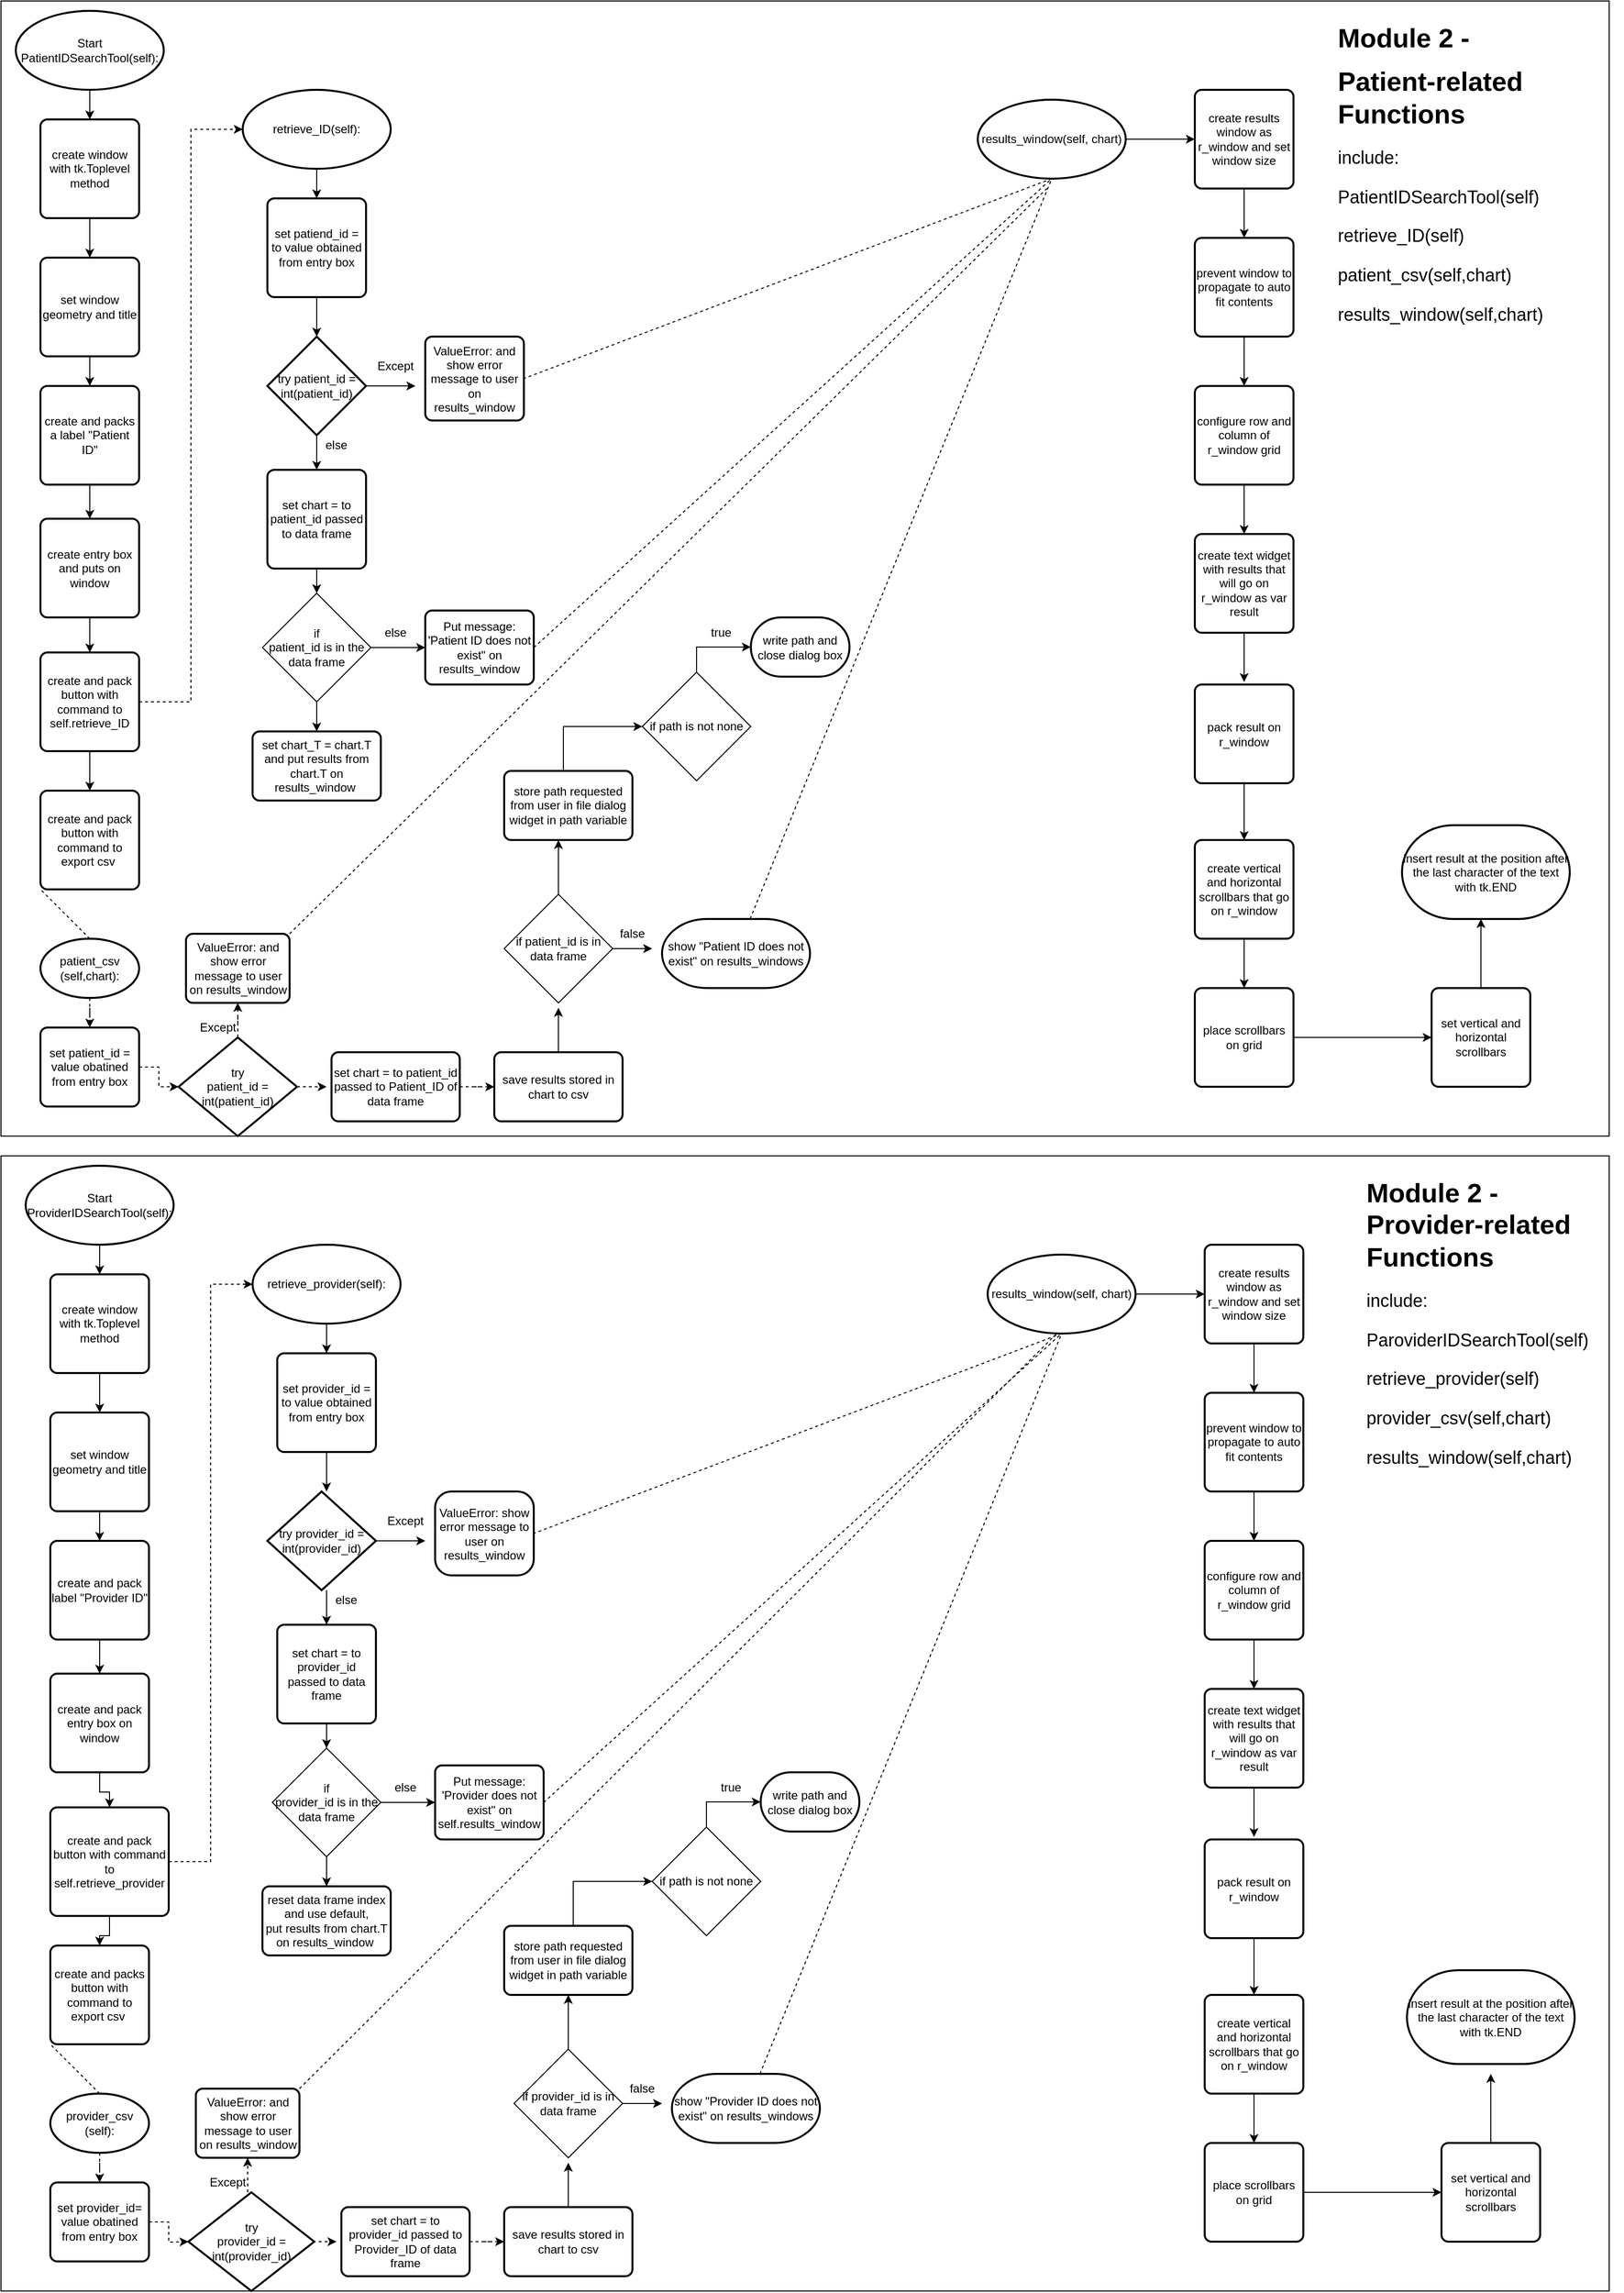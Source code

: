 <mxfile version="13.10.4" type="github">
  <diagram id="C5RBs43oDa-KdzZeNtuy" name="Page-1">
    <mxGraphModel dx="2077" dy="767" grid="1" gridSize="10" guides="1" tooltips="1" connect="1" arrows="1" fold="1" page="1" pageScale="1" pageWidth="827" pageHeight="1169" math="0" shadow="0">
      <root>
        <mxCell id="WIyWlLk6GJQsqaUBKTNV-0" />
        <mxCell id="WIyWlLk6GJQsqaUBKTNV-1" parent="WIyWlLk6GJQsqaUBKTNV-0" />
        <mxCell id="54fz8cjKadsP2ye5OsTs-280" value="&lt;br&gt;" style="rounded=0;whiteSpace=wrap;html=1;sketch=0;fontSize=18;labelBackgroundColor=none;fillColor=none;" parent="WIyWlLk6GJQsqaUBKTNV-1" vertex="1">
          <mxGeometry x="10" y="1180" width="1630" height="1150" as="geometry" />
        </mxCell>
        <mxCell id="54fz8cjKadsP2ye5OsTs-284" value="&lt;br&gt;&lt;br&gt;&lt;div style=&quot;color: rgb(212 , 212 , 212) ; background-color: rgb(30 , 30 , 30) ; font-family: &amp;#34;consolas&amp;#34; , &amp;#34;courier new&amp;#34; , monospace ; font-weight: normal ; font-size: 14px ; line-height: 19px&quot;&gt;&lt;div&gt;&lt;br&gt;&lt;/div&gt;&lt;/div&gt;&lt;br&gt;" style="rounded=0;whiteSpace=wrap;html=1;sketch=0;fontSize=18;labelBackgroundColor=none;fillColor=none;" parent="WIyWlLk6GJQsqaUBKTNV-1" vertex="1">
          <mxGeometry x="10" y="10" width="1630" height="1150" as="geometry" />
        </mxCell>
        <mxCell id="54fz8cjKadsP2ye5OsTs-17" style="edgeStyle=orthogonalEdgeStyle;rounded=0;orthogonalLoop=1;jettySize=auto;html=1;entryX=0.5;entryY=0;entryDx=0;entryDy=0;" parent="WIyWlLk6GJQsqaUBKTNV-1" source="54fz8cjKadsP2ye5OsTs-0" target="54fz8cjKadsP2ye5OsTs-9" edge="1">
          <mxGeometry relative="1" as="geometry" />
        </mxCell>
        <mxCell id="54fz8cjKadsP2ye5OsTs-0" value="&lt;div&gt;Start&lt;br&gt;PatientIDSearchTool(self): &lt;br&gt;&lt;/div&gt;" style="strokeWidth=2;html=1;shape=mxgraph.flowchart.start_1;whiteSpace=wrap;" parent="WIyWlLk6GJQsqaUBKTNV-1" vertex="1">
          <mxGeometry x="25" y="20" width="150" height="80" as="geometry" />
        </mxCell>
        <mxCell id="54fz8cjKadsP2ye5OsTs-16" style="edgeStyle=orthogonalEdgeStyle;rounded=0;orthogonalLoop=1;jettySize=auto;html=1;entryX=0.5;entryY=0;entryDx=0;entryDy=0;" parent="WIyWlLk6GJQsqaUBKTNV-1" source="54fz8cjKadsP2ye5OsTs-3" target="54fz8cjKadsP2ye5OsTs-7" edge="1">
          <mxGeometry relative="1" as="geometry" />
        </mxCell>
        <mxCell id="54fz8cjKadsP2ye5OsTs-3" value="create entry box and puts on window" style="rounded=1;whiteSpace=wrap;html=1;absoluteArcSize=1;arcSize=14;strokeWidth=2;" parent="WIyWlLk6GJQsqaUBKTNV-1" vertex="1">
          <mxGeometry x="50" y="534.5" width="100" height="100" as="geometry" />
        </mxCell>
        <mxCell id="54fz8cjKadsP2ye5OsTs-4" value="create and pack button with command to export csv&amp;nbsp; " style="rounded=1;whiteSpace=wrap;html=1;absoluteArcSize=1;arcSize=14;strokeWidth=2;" parent="WIyWlLk6GJQsqaUBKTNV-1" vertex="1">
          <mxGeometry x="50" y="810" width="100" height="100" as="geometry" />
        </mxCell>
        <mxCell id="54fz8cjKadsP2ye5OsTs-20" style="edgeStyle=orthogonalEdgeStyle;rounded=0;orthogonalLoop=1;jettySize=auto;html=1;entryX=0.5;entryY=0;entryDx=0;entryDy=0;" parent="WIyWlLk6GJQsqaUBKTNV-1" source="54fz8cjKadsP2ye5OsTs-7" target="54fz8cjKadsP2ye5OsTs-4" edge="1">
          <mxGeometry relative="1" as="geometry" />
        </mxCell>
        <mxCell id="54fz8cjKadsP2ye5OsTs-50" style="edgeStyle=orthogonalEdgeStyle;rounded=0;orthogonalLoop=1;jettySize=auto;html=1;exitX=1;exitY=0.5;exitDx=0;exitDy=0;entryX=0;entryY=0.5;entryDx=0;entryDy=0;entryPerimeter=0;dashed=1;" parent="WIyWlLk6GJQsqaUBKTNV-1" source="54fz8cjKadsP2ye5OsTs-7" target="54fz8cjKadsP2ye5OsTs-23" edge="1">
          <mxGeometry relative="1" as="geometry" />
        </mxCell>
        <mxCell id="54fz8cjKadsP2ye5OsTs-7" value="&lt;div&gt;create and pack button with command to&lt;/div&gt;&lt;div&gt;self.retrieve_ID &lt;/div&gt;" style="rounded=1;whiteSpace=wrap;html=1;absoluteArcSize=1;arcSize=14;strokeWidth=2;" parent="WIyWlLk6GJQsqaUBKTNV-1" vertex="1">
          <mxGeometry x="50" y="670" width="100" height="100" as="geometry" />
        </mxCell>
        <mxCell id="54fz8cjKadsP2ye5OsTs-14" style="edgeStyle=orthogonalEdgeStyle;rounded=0;orthogonalLoop=1;jettySize=auto;html=1;entryX=0.5;entryY=0;entryDx=0;entryDy=0;" parent="WIyWlLk6GJQsqaUBKTNV-1" source="54fz8cjKadsP2ye5OsTs-8" target="54fz8cjKadsP2ye5OsTs-3" edge="1">
          <mxGeometry relative="1" as="geometry" />
        </mxCell>
        <mxCell id="54fz8cjKadsP2ye5OsTs-8" value="create and packs a label &quot;Patient ID&quot;" style="rounded=1;whiteSpace=wrap;html=1;absoluteArcSize=1;arcSize=14;strokeWidth=2;" parent="WIyWlLk6GJQsqaUBKTNV-1" vertex="1">
          <mxGeometry x="50" y="400" width="100" height="100" as="geometry" />
        </mxCell>
        <mxCell id="54fz8cjKadsP2ye5OsTs-12" style="edgeStyle=orthogonalEdgeStyle;rounded=0;orthogonalLoop=1;jettySize=auto;html=1;entryX=0.5;entryY=0;entryDx=0;entryDy=0;" parent="WIyWlLk6GJQsqaUBKTNV-1" source="54fz8cjKadsP2ye5OsTs-9" target="54fz8cjKadsP2ye5OsTs-10" edge="1">
          <mxGeometry relative="1" as="geometry" />
        </mxCell>
        <mxCell id="54fz8cjKadsP2ye5OsTs-9" value="create window with tk.Toplevel method" style="rounded=1;whiteSpace=wrap;html=1;absoluteArcSize=1;arcSize=14;strokeWidth=2;" parent="WIyWlLk6GJQsqaUBKTNV-1" vertex="1">
          <mxGeometry x="50" y="130" width="100" height="100" as="geometry" />
        </mxCell>
        <mxCell id="54fz8cjKadsP2ye5OsTs-13" style="edgeStyle=orthogonalEdgeStyle;rounded=0;orthogonalLoop=1;jettySize=auto;html=1;entryX=0.5;entryY=0;entryDx=0;entryDy=0;" parent="WIyWlLk6GJQsqaUBKTNV-1" source="54fz8cjKadsP2ye5OsTs-10" target="54fz8cjKadsP2ye5OsTs-8" edge="1">
          <mxGeometry relative="1" as="geometry" />
        </mxCell>
        <mxCell id="54fz8cjKadsP2ye5OsTs-10" value="set window geometry and title" style="rounded=1;whiteSpace=wrap;html=1;absoluteArcSize=1;arcSize=14;strokeWidth=2;" parent="WIyWlLk6GJQsqaUBKTNV-1" vertex="1">
          <mxGeometry x="50" y="270" width="100" height="100" as="geometry" />
        </mxCell>
        <mxCell id="54fz8cjKadsP2ye5OsTs-32" style="edgeStyle=orthogonalEdgeStyle;rounded=0;orthogonalLoop=1;jettySize=auto;html=1;entryX=0.5;entryY=0;entryDx=0;entryDy=0;" parent="WIyWlLk6GJQsqaUBKTNV-1" source="54fz8cjKadsP2ye5OsTs-23" target="54fz8cjKadsP2ye5OsTs-24" edge="1">
          <mxGeometry relative="1" as="geometry" />
        </mxCell>
        <mxCell id="54fz8cjKadsP2ye5OsTs-23" value="&lt;div&gt;retrieve_ID(self): &lt;br&gt;&lt;/div&gt;" style="strokeWidth=2;html=1;shape=mxgraph.flowchart.start_1;whiteSpace=wrap;" parent="WIyWlLk6GJQsqaUBKTNV-1" vertex="1">
          <mxGeometry x="255" y="100" width="150" height="80" as="geometry" />
        </mxCell>
        <mxCell id="54fz8cjKadsP2ye5OsTs-31" style="edgeStyle=orthogonalEdgeStyle;rounded=0;orthogonalLoop=1;jettySize=auto;html=1;entryX=0.5;entryY=0;entryDx=0;entryDy=0;" parent="WIyWlLk6GJQsqaUBKTNV-1" source="54fz8cjKadsP2ye5OsTs-24" edge="1">
          <mxGeometry relative="1" as="geometry">
            <mxPoint x="330" y="350" as="targetPoint" />
          </mxGeometry>
        </mxCell>
        <mxCell id="54fz8cjKadsP2ye5OsTs-24" value="set patiend_id = to value obtained from entry box " style="rounded=1;whiteSpace=wrap;html=1;absoluteArcSize=1;arcSize=14;strokeWidth=2;" parent="WIyWlLk6GJQsqaUBKTNV-1" vertex="1">
          <mxGeometry x="280" y="210" width="100" height="100" as="geometry" />
        </mxCell>
        <mxCell id="54fz8cjKadsP2ye5OsTs-29" style="edgeStyle=orthogonalEdgeStyle;rounded=0;orthogonalLoop=1;jettySize=auto;html=1;entryX=0.5;entryY=0;entryDx=0;entryDy=0;" parent="WIyWlLk6GJQsqaUBKTNV-1" source="54fz8cjKadsP2ye5OsTs-27" edge="1">
          <mxGeometry relative="1" as="geometry">
            <mxPoint x="330" y="610" as="targetPoint" />
          </mxGeometry>
        </mxCell>
        <mxCell id="54fz8cjKadsP2ye5OsTs-27" value="set chart = to patient_id passed to data frame " style="rounded=1;whiteSpace=wrap;html=1;absoluteArcSize=1;arcSize=14;strokeWidth=2;" parent="WIyWlLk6GJQsqaUBKTNV-1" vertex="1">
          <mxGeometry x="280" y="485" width="100" height="100" as="geometry" />
        </mxCell>
        <mxCell id="54fz8cjKadsP2ye5OsTs-30" style="edgeStyle=orthogonalEdgeStyle;rounded=0;orthogonalLoop=1;jettySize=auto;html=1;entryX=0.5;entryY=0;entryDx=0;entryDy=0;" parent="WIyWlLk6GJQsqaUBKTNV-1" target="54fz8cjKadsP2ye5OsTs-27" edge="1">
          <mxGeometry relative="1" as="geometry">
            <mxPoint x="330" y="450" as="sourcePoint" />
          </mxGeometry>
        </mxCell>
        <mxCell id="54fz8cjKadsP2ye5OsTs-34" style="edgeStyle=orthogonalEdgeStyle;rounded=0;orthogonalLoop=1;jettySize=auto;html=1;" parent="WIyWlLk6GJQsqaUBKTNV-1" source="54fz8cjKadsP2ye5OsTs-33" edge="1">
          <mxGeometry relative="1" as="geometry">
            <mxPoint x="430" y="400" as="targetPoint" />
          </mxGeometry>
        </mxCell>
        <mxCell id="54fz8cjKadsP2ye5OsTs-33" value="try patient_id = int(patient_id)" style="strokeWidth=2;html=1;shape=mxgraph.flowchart.decision;whiteSpace=wrap;" parent="WIyWlLk6GJQsqaUBKTNV-1" vertex="1">
          <mxGeometry x="280" y="350" width="100" height="100" as="geometry" />
        </mxCell>
        <mxCell id="54fz8cjKadsP2ye5OsTs-36" value="Except" style="text;html=1;strokeColor=none;fillColor=none;align=center;verticalAlign=middle;whiteSpace=wrap;rounded=0;" parent="WIyWlLk6GJQsqaUBKTNV-1" vertex="1">
          <mxGeometry x="390" y="370" width="40" height="20" as="geometry" />
        </mxCell>
        <mxCell id="54fz8cjKadsP2ye5OsTs-38" value="ValueError: and show error message to user on results_window" style="rounded=1;whiteSpace=wrap;html=1;absoluteArcSize=1;arcSize=14;strokeWidth=2;" parent="WIyWlLk6GJQsqaUBKTNV-1" vertex="1">
          <mxGeometry x="440" y="350" width="100" height="85" as="geometry" />
        </mxCell>
        <mxCell id="54fz8cjKadsP2ye5OsTs-39" value="else" style="text;html=1;strokeColor=none;fillColor=none;align=center;verticalAlign=middle;whiteSpace=wrap;rounded=0;" parent="WIyWlLk6GJQsqaUBKTNV-1" vertex="1">
          <mxGeometry x="330" y="435" width="40" height="50" as="geometry" />
        </mxCell>
        <mxCell id="54fz8cjKadsP2ye5OsTs-42" style="edgeStyle=orthogonalEdgeStyle;rounded=0;orthogonalLoop=1;jettySize=auto;html=1;" parent="WIyWlLk6GJQsqaUBKTNV-1" source="54fz8cjKadsP2ye5OsTs-41" edge="1">
          <mxGeometry relative="1" as="geometry">
            <mxPoint x="330" y="750" as="targetPoint" />
          </mxGeometry>
        </mxCell>
        <mxCell id="54fz8cjKadsP2ye5OsTs-45" style="edgeStyle=orthogonalEdgeStyle;rounded=0;orthogonalLoop=1;jettySize=auto;html=1;" parent="WIyWlLk6GJQsqaUBKTNV-1" source="54fz8cjKadsP2ye5OsTs-41" target="54fz8cjKadsP2ye5OsTs-44" edge="1">
          <mxGeometry relative="1" as="geometry" />
        </mxCell>
        <mxCell id="54fz8cjKadsP2ye5OsTs-41" value="&lt;div&gt;if &lt;br&gt;&lt;/div&gt;&lt;div&gt;patient_id is in the data frame &lt;/div&gt;" style="rhombus;whiteSpace=wrap;html=1;" parent="WIyWlLk6GJQsqaUBKTNV-1" vertex="1">
          <mxGeometry x="275" y="610" width="110" height="110" as="geometry" />
        </mxCell>
        <mxCell id="54fz8cjKadsP2ye5OsTs-43" value="&lt;div&gt;set chart_T = chart.T&lt;/div&gt;&lt;div&gt;and put results from chart.T on results_window&amp;nbsp; &lt;/div&gt;" style="rounded=1;whiteSpace=wrap;html=1;absoluteArcSize=1;arcSize=14;strokeWidth=2;" parent="WIyWlLk6GJQsqaUBKTNV-1" vertex="1">
          <mxGeometry x="265" y="750" width="130" height="70" as="geometry" />
        </mxCell>
        <mxCell id="54fz8cjKadsP2ye5OsTs-44" value="Put message: &#39;Patient ID does not exist&quot; on results_window" style="rounded=1;whiteSpace=wrap;html=1;absoluteArcSize=1;arcSize=14;strokeWidth=2;" parent="WIyWlLk6GJQsqaUBKTNV-1" vertex="1">
          <mxGeometry x="440" y="627.5" width="110" height="75" as="geometry" />
        </mxCell>
        <mxCell id="54fz8cjKadsP2ye5OsTs-46" value="else" style="text;html=1;strokeColor=none;fillColor=none;align=center;verticalAlign=middle;whiteSpace=wrap;rounded=0;" parent="WIyWlLk6GJQsqaUBKTNV-1" vertex="1">
          <mxGeometry x="390" y="640" width="40" height="20" as="geometry" />
        </mxCell>
        <mxCell id="54fz8cjKadsP2ye5OsTs-56" style="edgeStyle=orthogonalEdgeStyle;rounded=0;orthogonalLoop=1;jettySize=auto;html=1;entryX=0.5;entryY=0;entryDx=0;entryDy=0;dashed=1;" parent="WIyWlLk6GJQsqaUBKTNV-1" source="54fz8cjKadsP2ye5OsTs-48" target="54fz8cjKadsP2ye5OsTs-51" edge="1">
          <mxGeometry relative="1" as="geometry" />
        </mxCell>
        <mxCell id="54fz8cjKadsP2ye5OsTs-48" value="&lt;div&gt;patient_csv&lt;/div&gt;&lt;div&gt;(self,chart):&lt;/div&gt;" style="strokeWidth=2;html=1;shape=mxgraph.flowchart.start_1;whiteSpace=wrap;" parent="WIyWlLk6GJQsqaUBKTNV-1" vertex="1">
          <mxGeometry x="50" y="960" width="100" height="60" as="geometry" />
        </mxCell>
        <mxCell id="54fz8cjKadsP2ye5OsTs-58" style="edgeStyle=orthogonalEdgeStyle;rounded=0;orthogonalLoop=1;jettySize=auto;html=1;dashed=1;" parent="WIyWlLk6GJQsqaUBKTNV-1" source="54fz8cjKadsP2ye5OsTs-51" target="54fz8cjKadsP2ye5OsTs-57" edge="1">
          <mxGeometry relative="1" as="geometry" />
        </mxCell>
        <mxCell id="54fz8cjKadsP2ye5OsTs-51" value="set patient_id = value obatined from entry box" style="rounded=1;whiteSpace=wrap;html=1;absoluteArcSize=1;arcSize=14;strokeWidth=2;" parent="WIyWlLk6GJQsqaUBKTNV-1" vertex="1">
          <mxGeometry x="50" y="1050" width="100" height="80" as="geometry" />
        </mxCell>
        <mxCell id="54fz8cjKadsP2ye5OsTs-52" value="ValueError: and show error message to user on results_window" style="rounded=1;whiteSpace=wrap;html=1;absoluteArcSize=1;arcSize=14;strokeWidth=2;" parent="WIyWlLk6GJQsqaUBKTNV-1" vertex="1">
          <mxGeometry x="197.5" y="955" width="105" height="70" as="geometry" />
        </mxCell>
        <mxCell id="54fz8cjKadsP2ye5OsTs-68" style="edgeStyle=orthogonalEdgeStyle;rounded=0;orthogonalLoop=1;jettySize=auto;html=1;" parent="WIyWlLk6GJQsqaUBKTNV-1" source="54fz8cjKadsP2ye5OsTs-54" edge="1">
          <mxGeometry relative="1" as="geometry">
            <mxPoint x="575" y="1030" as="targetPoint" />
          </mxGeometry>
        </mxCell>
        <mxCell id="54fz8cjKadsP2ye5OsTs-54" value="save results stored in chart to csv" style="rounded=1;whiteSpace=wrap;html=1;absoluteArcSize=1;arcSize=14;strokeWidth=2;" parent="WIyWlLk6GJQsqaUBKTNV-1" vertex="1">
          <mxGeometry x="510" y="1075" width="130" height="70" as="geometry" />
        </mxCell>
        <mxCell id="54fz8cjKadsP2ye5OsTs-65" style="edgeStyle=orthogonalEdgeStyle;rounded=0;orthogonalLoop=1;jettySize=auto;html=1;entryX=0;entryY=0.5;entryDx=0;entryDy=0;dashed=1;" parent="WIyWlLk6GJQsqaUBKTNV-1" source="54fz8cjKadsP2ye5OsTs-55" target="54fz8cjKadsP2ye5OsTs-54" edge="1">
          <mxGeometry relative="1" as="geometry" />
        </mxCell>
        <mxCell id="54fz8cjKadsP2ye5OsTs-55" value="set chart = to patient_id passed to Patient_ID of data frame" style="rounded=1;whiteSpace=wrap;html=1;absoluteArcSize=1;arcSize=14;strokeWidth=2;" parent="WIyWlLk6GJQsqaUBKTNV-1" vertex="1">
          <mxGeometry x="345" y="1075" width="130" height="70" as="geometry" />
        </mxCell>
        <mxCell id="54fz8cjKadsP2ye5OsTs-59" style="edgeStyle=orthogonalEdgeStyle;rounded=0;orthogonalLoop=1;jettySize=auto;html=1;entryX=0.5;entryY=1;entryDx=0;entryDy=0;dashed=1;" parent="WIyWlLk6GJQsqaUBKTNV-1" source="54fz8cjKadsP2ye5OsTs-57" target="54fz8cjKadsP2ye5OsTs-52" edge="1">
          <mxGeometry relative="1" as="geometry" />
        </mxCell>
        <mxCell id="54fz8cjKadsP2ye5OsTs-64" style="edgeStyle=orthogonalEdgeStyle;rounded=0;orthogonalLoop=1;jettySize=auto;html=1;dashed=1;" parent="WIyWlLk6GJQsqaUBKTNV-1" source="54fz8cjKadsP2ye5OsTs-57" edge="1">
          <mxGeometry relative="1" as="geometry">
            <mxPoint x="340" y="1110" as="targetPoint" />
          </mxGeometry>
        </mxCell>
        <mxCell id="54fz8cjKadsP2ye5OsTs-57" value="&lt;div&gt;try&lt;/div&gt;&lt;div&gt;patient_id = int(patient_id)&lt;br&gt;&lt;/div&gt;" style="strokeWidth=2;html=1;shape=mxgraph.flowchart.decision;whiteSpace=wrap;" parent="WIyWlLk6GJQsqaUBKTNV-1" vertex="1">
          <mxGeometry x="190" y="1060" width="120" height="100" as="geometry" />
        </mxCell>
        <mxCell id="54fz8cjKadsP2ye5OsTs-60" value="Except" style="text;html=1;strokeColor=none;fillColor=none;align=center;verticalAlign=middle;whiteSpace=wrap;rounded=0;" parent="WIyWlLk6GJQsqaUBKTNV-1" vertex="1">
          <mxGeometry x="210" y="1040" width="40" height="20" as="geometry" />
        </mxCell>
        <mxCell id="54fz8cjKadsP2ye5OsTs-71" style="edgeStyle=orthogonalEdgeStyle;rounded=0;orthogonalLoop=1;jettySize=auto;html=1;entryX=0;entryY=0.5;entryDx=0;entryDy=0;" parent="WIyWlLk6GJQsqaUBKTNV-1" source="54fz8cjKadsP2ye5OsTs-66" edge="1">
          <mxGeometry relative="1" as="geometry">
            <mxPoint x="670" y="970" as="targetPoint" />
          </mxGeometry>
        </mxCell>
        <mxCell id="54fz8cjKadsP2ye5OsTs-74" style="edgeStyle=orthogonalEdgeStyle;rounded=0;orthogonalLoop=1;jettySize=auto;html=1;" parent="WIyWlLk6GJQsqaUBKTNV-1" source="54fz8cjKadsP2ye5OsTs-66" edge="1">
          <mxGeometry relative="1" as="geometry">
            <mxPoint x="575" y="860" as="targetPoint" />
          </mxGeometry>
        </mxCell>
        <mxCell id="54fz8cjKadsP2ye5OsTs-66" value="if patient_id is in data frame" style="rhombus;whiteSpace=wrap;html=1;" parent="WIyWlLk6GJQsqaUBKTNV-1" vertex="1">
          <mxGeometry x="520" y="915" width="110" height="110" as="geometry" />
        </mxCell>
        <mxCell id="54fz8cjKadsP2ye5OsTs-67" value="" style="endArrow=none;dashed=1;html=1;entryX=0;entryY=1;entryDx=0;entryDy=0;exitX=0.5;exitY=0;exitDx=0;exitDy=0;exitPerimeter=0;" parent="WIyWlLk6GJQsqaUBKTNV-1" source="54fz8cjKadsP2ye5OsTs-48" target="54fz8cjKadsP2ye5OsTs-4" edge="1">
          <mxGeometry width="50" height="50" relative="1" as="geometry">
            <mxPoint x="-30" y="980" as="sourcePoint" />
            <mxPoint x="20" y="930" as="targetPoint" />
          </mxGeometry>
        </mxCell>
        <mxCell id="54fz8cjKadsP2ye5OsTs-72" value="false" style="text;html=1;strokeColor=none;fillColor=none;align=center;verticalAlign=middle;whiteSpace=wrap;rounded=0;" parent="WIyWlLk6GJQsqaUBKTNV-1" vertex="1">
          <mxGeometry x="630" y="930" width="40" height="50" as="geometry" />
        </mxCell>
        <mxCell id="54fz8cjKadsP2ye5OsTs-79" style="edgeStyle=orthogonalEdgeStyle;rounded=0;orthogonalLoop=1;jettySize=auto;html=1;" parent="WIyWlLk6GJQsqaUBKTNV-1" target="54fz8cjKadsP2ye5OsTs-78" edge="1">
          <mxGeometry relative="1" as="geometry">
            <mxPoint x="580" y="790" as="sourcePoint" />
            <Array as="points">
              <mxPoint x="580" y="745" />
            </Array>
          </mxGeometry>
        </mxCell>
        <mxCell id="54fz8cjKadsP2ye5OsTs-93" style="edgeStyle=orthogonalEdgeStyle;rounded=0;orthogonalLoop=1;jettySize=auto;html=1;entryX=0;entryY=0.5;entryDx=0;entryDy=0;entryPerimeter=0;" parent="WIyWlLk6GJQsqaUBKTNV-1" source="54fz8cjKadsP2ye5OsTs-78" target="54fz8cjKadsP2ye5OsTs-83" edge="1">
          <mxGeometry relative="1" as="geometry">
            <Array as="points">
              <mxPoint x="715" y="664" />
            </Array>
          </mxGeometry>
        </mxCell>
        <mxCell id="54fz8cjKadsP2ye5OsTs-78" value="if path is not none" style="rhombus;whiteSpace=wrap;html=1;" parent="WIyWlLk6GJQsqaUBKTNV-1" vertex="1">
          <mxGeometry x="660" y="690" width="110" height="110" as="geometry" />
        </mxCell>
        <mxCell id="54fz8cjKadsP2ye5OsTs-82" value="true" style="text;html=1;strokeColor=none;fillColor=none;align=center;verticalAlign=middle;whiteSpace=wrap;rounded=0;" parent="WIyWlLk6GJQsqaUBKTNV-1" vertex="1">
          <mxGeometry x="720" y="640" width="40" height="20" as="geometry" />
        </mxCell>
        <mxCell id="54fz8cjKadsP2ye5OsTs-83" value="write path and close dialog box" style="strokeWidth=2;html=1;shape=mxgraph.flowchart.terminator;whiteSpace=wrap;" parent="WIyWlLk6GJQsqaUBKTNV-1" vertex="1">
          <mxGeometry x="770" y="634.5" width="100" height="60" as="geometry" />
        </mxCell>
        <mxCell id="54fz8cjKadsP2ye5OsTs-85" value="show &quot;Patient ID does not exist&quot; on results_windows" style="strokeWidth=2;html=1;shape=mxgraph.flowchart.terminator;whiteSpace=wrap;" parent="WIyWlLk6GJQsqaUBKTNV-1" vertex="1">
          <mxGeometry x="680" y="940" width="150" height="70" as="geometry" />
        </mxCell>
        <mxCell id="54fz8cjKadsP2ye5OsTs-109" style="edgeStyle=orthogonalEdgeStyle;rounded=0;orthogonalLoop=1;jettySize=auto;html=1;entryX=0;entryY=0.5;entryDx=0;entryDy=0;" parent="WIyWlLk6GJQsqaUBKTNV-1" source="54fz8cjKadsP2ye5OsTs-86" target="54fz8cjKadsP2ye5OsTs-98" edge="1">
          <mxGeometry relative="1" as="geometry" />
        </mxCell>
        <mxCell id="54fz8cjKadsP2ye5OsTs-86" value="results_window(self, chart)" style="strokeWidth=2;html=1;shape=mxgraph.flowchart.start_1;whiteSpace=wrap;" parent="WIyWlLk6GJQsqaUBKTNV-1" vertex="1">
          <mxGeometry x="1000" y="110" width="150" height="80" as="geometry" />
        </mxCell>
        <mxCell id="54fz8cjKadsP2ye5OsTs-88" value="" style="endArrow=none;dashed=1;html=1;entryX=1;entryY=0.5;entryDx=0;entryDy=0;" parent="WIyWlLk6GJQsqaUBKTNV-1" target="54fz8cjKadsP2ye5OsTs-38" edge="1">
          <mxGeometry width="50" height="50" relative="1" as="geometry">
            <mxPoint x="1075" y="190" as="sourcePoint" />
            <mxPoint x="300" y="420" as="targetPoint" />
          </mxGeometry>
        </mxCell>
        <mxCell id="54fz8cjKadsP2ye5OsTs-90" value="" style="endArrow=none;dashed=1;html=1;exitX=1;exitY=0.5;exitDx=0;exitDy=0;entryX=0.5;entryY=1;entryDx=0;entryDy=0;entryPerimeter=0;" parent="WIyWlLk6GJQsqaUBKTNV-1" source="54fz8cjKadsP2ye5OsTs-44" target="54fz8cjKadsP2ye5OsTs-86" edge="1">
          <mxGeometry width="50" height="50" relative="1" as="geometry">
            <mxPoint x="640" y="540" as="sourcePoint" />
            <mxPoint x="690" y="490" as="targetPoint" />
          </mxGeometry>
        </mxCell>
        <mxCell id="54fz8cjKadsP2ye5OsTs-91" value="" style="endArrow=none;dashed=1;html=1;" parent="WIyWlLk6GJQsqaUBKTNV-1" source="54fz8cjKadsP2ye5OsTs-85" edge="1">
          <mxGeometry width="50" height="50" relative="1" as="geometry">
            <mxPoint x="640" y="740" as="sourcePoint" />
            <mxPoint x="1075" y="190" as="targetPoint" />
          </mxGeometry>
        </mxCell>
        <mxCell id="54fz8cjKadsP2ye5OsTs-114" style="edgeStyle=orthogonalEdgeStyle;rounded=0;orthogonalLoop=1;jettySize=auto;html=1;entryX=0.5;entryY=0;entryDx=0;entryDy=0;" parent="WIyWlLk6GJQsqaUBKTNV-1" source="54fz8cjKadsP2ye5OsTs-94" target="54fz8cjKadsP2ye5OsTs-104" edge="1">
          <mxGeometry relative="1" as="geometry" />
        </mxCell>
        <mxCell id="54fz8cjKadsP2ye5OsTs-94" value="pack result on r_window" style="rounded=1;whiteSpace=wrap;html=1;absoluteArcSize=1;arcSize=14;strokeWidth=2;" parent="WIyWlLk6GJQsqaUBKTNV-1" vertex="1">
          <mxGeometry x="1220" y="702.5" width="100" height="100" as="geometry" />
        </mxCell>
        <mxCell id="54fz8cjKadsP2ye5OsTs-113" style="edgeStyle=orthogonalEdgeStyle;rounded=0;orthogonalLoop=1;jettySize=auto;html=1;" parent="WIyWlLk6GJQsqaUBKTNV-1" source="54fz8cjKadsP2ye5OsTs-95" edge="1">
          <mxGeometry relative="1" as="geometry">
            <mxPoint x="1270" y="700" as="targetPoint" />
          </mxGeometry>
        </mxCell>
        <mxCell id="54fz8cjKadsP2ye5OsTs-95" value="create text widget with results that will go on r_window as var result" style="rounded=1;whiteSpace=wrap;html=1;absoluteArcSize=1;arcSize=14;strokeWidth=2;" parent="WIyWlLk6GJQsqaUBKTNV-1" vertex="1">
          <mxGeometry x="1220" y="550" width="100" height="100" as="geometry" />
        </mxCell>
        <mxCell id="54fz8cjKadsP2ye5OsTs-112" style="edgeStyle=orthogonalEdgeStyle;rounded=0;orthogonalLoop=1;jettySize=auto;html=1;entryX=0.5;entryY=0;entryDx=0;entryDy=0;" parent="WIyWlLk6GJQsqaUBKTNV-1" source="54fz8cjKadsP2ye5OsTs-96" target="54fz8cjKadsP2ye5OsTs-95" edge="1">
          <mxGeometry relative="1" as="geometry" />
        </mxCell>
        <mxCell id="54fz8cjKadsP2ye5OsTs-96" value="configure row and column of r_window grid" style="rounded=1;whiteSpace=wrap;html=1;absoluteArcSize=1;arcSize=14;strokeWidth=2;" parent="WIyWlLk6GJQsqaUBKTNV-1" vertex="1">
          <mxGeometry x="1220" y="400" width="100" height="100" as="geometry" />
        </mxCell>
        <mxCell id="54fz8cjKadsP2ye5OsTs-111" style="edgeStyle=orthogonalEdgeStyle;rounded=0;orthogonalLoop=1;jettySize=auto;html=1;entryX=0.5;entryY=0;entryDx=0;entryDy=0;" parent="WIyWlLk6GJQsqaUBKTNV-1" source="54fz8cjKadsP2ye5OsTs-97" target="54fz8cjKadsP2ye5OsTs-96" edge="1">
          <mxGeometry relative="1" as="geometry" />
        </mxCell>
        <mxCell id="54fz8cjKadsP2ye5OsTs-97" value="prevent window to propagate to auto fit contents" style="rounded=1;whiteSpace=wrap;html=1;absoluteArcSize=1;arcSize=14;strokeWidth=2;" parent="WIyWlLk6GJQsqaUBKTNV-1" vertex="1">
          <mxGeometry x="1220" y="250" width="100" height="100" as="geometry" />
        </mxCell>
        <mxCell id="54fz8cjKadsP2ye5OsTs-110" style="edgeStyle=orthogonalEdgeStyle;rounded=0;orthogonalLoop=1;jettySize=auto;html=1;entryX=0.5;entryY=0;entryDx=0;entryDy=0;" parent="WIyWlLk6GJQsqaUBKTNV-1" source="54fz8cjKadsP2ye5OsTs-98" target="54fz8cjKadsP2ye5OsTs-97" edge="1">
          <mxGeometry relative="1" as="geometry" />
        </mxCell>
        <mxCell id="54fz8cjKadsP2ye5OsTs-98" value="create results window as r_window and set window size" style="rounded=1;whiteSpace=wrap;html=1;absoluteArcSize=1;arcSize=14;strokeWidth=2;" parent="WIyWlLk6GJQsqaUBKTNV-1" vertex="1">
          <mxGeometry x="1220" y="100" width="100" height="100" as="geometry" />
        </mxCell>
        <mxCell id="54fz8cjKadsP2ye5OsTs-115" style="edgeStyle=orthogonalEdgeStyle;rounded=0;orthogonalLoop=1;jettySize=auto;html=1;entryX=0.5;entryY=0;entryDx=0;entryDy=0;" parent="WIyWlLk6GJQsqaUBKTNV-1" source="54fz8cjKadsP2ye5OsTs-104" target="54fz8cjKadsP2ye5OsTs-105" edge="1">
          <mxGeometry relative="1" as="geometry" />
        </mxCell>
        <mxCell id="54fz8cjKadsP2ye5OsTs-104" value="create vertical and horizontal scrollbars that go on r_window " style="rounded=1;whiteSpace=wrap;html=1;absoluteArcSize=1;arcSize=14;strokeWidth=2;" parent="WIyWlLk6GJQsqaUBKTNV-1" vertex="1">
          <mxGeometry x="1220" y="860" width="100" height="100" as="geometry" />
        </mxCell>
        <mxCell id="54fz8cjKadsP2ye5OsTs-116" style="edgeStyle=orthogonalEdgeStyle;rounded=0;orthogonalLoop=1;jettySize=auto;html=1;" parent="WIyWlLk6GJQsqaUBKTNV-1" source="54fz8cjKadsP2ye5OsTs-105" target="54fz8cjKadsP2ye5OsTs-108" edge="1">
          <mxGeometry relative="1" as="geometry" />
        </mxCell>
        <mxCell id="54fz8cjKadsP2ye5OsTs-105" value="place scrollbars on grid" style="rounded=1;whiteSpace=wrap;html=1;absoluteArcSize=1;arcSize=14;strokeWidth=2;" parent="WIyWlLk6GJQsqaUBKTNV-1" vertex="1">
          <mxGeometry x="1220" y="1010" width="100" height="100" as="geometry" />
        </mxCell>
        <mxCell id="54fz8cjKadsP2ye5OsTs-117" style="edgeStyle=orthogonalEdgeStyle;rounded=0;orthogonalLoop=1;jettySize=auto;html=1;entryX=0.5;entryY=1;entryDx=0;entryDy=0;" parent="WIyWlLk6GJQsqaUBKTNV-1" source="54fz8cjKadsP2ye5OsTs-108" edge="1">
          <mxGeometry relative="1" as="geometry">
            <mxPoint x="1510" y="940.0" as="targetPoint" />
          </mxGeometry>
        </mxCell>
        <mxCell id="54fz8cjKadsP2ye5OsTs-108" value="set vertical and horizontal scrollbars " style="rounded=1;whiteSpace=wrap;html=1;absoluteArcSize=1;arcSize=14;strokeWidth=2;" parent="WIyWlLk6GJQsqaUBKTNV-1" vertex="1">
          <mxGeometry x="1460" y="1010" width="100" height="100" as="geometry" />
        </mxCell>
        <mxCell id="54fz8cjKadsP2ye5OsTs-118" value="insert result at &lt;span class=&quot;aCOpRe&quot;&gt;&lt;span&gt;the position after the last character of the text with tk.END&lt;br&gt;&lt;/span&gt;&lt;/span&gt;" style="strokeWidth=2;html=1;shape=mxgraph.flowchart.terminator;whiteSpace=wrap;" parent="WIyWlLk6GJQsqaUBKTNV-1" vertex="1">
          <mxGeometry x="1430" y="845" width="170" height="95" as="geometry" />
        </mxCell>
        <mxCell id="54fz8cjKadsP2ye5OsTs-197" style="edgeStyle=orthogonalEdgeStyle;rounded=0;orthogonalLoop=1;jettySize=auto;html=1;entryX=0.5;entryY=0;entryDx=0;entryDy=0;" parent="WIyWlLk6GJQsqaUBKTNV-1" source="54fz8cjKadsP2ye5OsTs-198" target="54fz8cjKadsP2ye5OsTs-208" edge="1">
          <mxGeometry relative="1" as="geometry" />
        </mxCell>
        <mxCell id="54fz8cjKadsP2ye5OsTs-198" value="&lt;div&gt;Start&lt;br&gt;ProviderIDSearchTool(self): &lt;br&gt;&lt;/div&gt;" style="strokeWidth=2;html=1;shape=mxgraph.flowchart.start_1;whiteSpace=wrap;" parent="WIyWlLk6GJQsqaUBKTNV-1" vertex="1">
          <mxGeometry x="35" y="1190" width="150" height="80" as="geometry" />
        </mxCell>
        <mxCell id="54fz8cjKadsP2ye5OsTs-199" style="edgeStyle=orthogonalEdgeStyle;rounded=0;orthogonalLoop=1;jettySize=auto;html=1;entryX=0.5;entryY=0;entryDx=0;entryDy=0;" parent="WIyWlLk6GJQsqaUBKTNV-1" source="54fz8cjKadsP2ye5OsTs-200" target="54fz8cjKadsP2ye5OsTs-204" edge="1">
          <mxGeometry relative="1" as="geometry" />
        </mxCell>
        <mxCell id="54fz8cjKadsP2ye5OsTs-200" value="create and pack entry box on window" style="rounded=1;whiteSpace=wrap;html=1;absoluteArcSize=1;arcSize=14;strokeWidth=2;" parent="WIyWlLk6GJQsqaUBKTNV-1" vertex="1">
          <mxGeometry x="60" y="1704.5" width="100" height="100" as="geometry" />
        </mxCell>
        <mxCell id="54fz8cjKadsP2ye5OsTs-201" value="create and packs button with command to export csv&amp;nbsp; " style="rounded=1;whiteSpace=wrap;html=1;absoluteArcSize=1;arcSize=14;strokeWidth=2;" parent="WIyWlLk6GJQsqaUBKTNV-1" vertex="1">
          <mxGeometry x="60" y="1980" width="100" height="100" as="geometry" />
        </mxCell>
        <mxCell id="54fz8cjKadsP2ye5OsTs-202" style="edgeStyle=orthogonalEdgeStyle;rounded=0;orthogonalLoop=1;jettySize=auto;html=1;entryX=0.5;entryY=0;entryDx=0;entryDy=0;" parent="WIyWlLk6GJQsqaUBKTNV-1" source="54fz8cjKadsP2ye5OsTs-204" target="54fz8cjKadsP2ye5OsTs-201" edge="1">
          <mxGeometry relative="1" as="geometry" />
        </mxCell>
        <mxCell id="54fz8cjKadsP2ye5OsTs-203" style="edgeStyle=orthogonalEdgeStyle;rounded=0;orthogonalLoop=1;jettySize=auto;html=1;exitX=1;exitY=0.5;exitDx=0;exitDy=0;entryX=0;entryY=0.5;entryDx=0;entryDy=0;entryPerimeter=0;dashed=1;" parent="WIyWlLk6GJQsqaUBKTNV-1" source="54fz8cjKadsP2ye5OsTs-204" target="54fz8cjKadsP2ye5OsTs-212" edge="1">
          <mxGeometry relative="1" as="geometry" />
        </mxCell>
        <mxCell id="54fz8cjKadsP2ye5OsTs-204" value="create and pack button with command to self.retrieve_provider " style="rounded=1;whiteSpace=wrap;html=1;absoluteArcSize=1;arcSize=14;strokeWidth=2;" parent="WIyWlLk6GJQsqaUBKTNV-1" vertex="1">
          <mxGeometry x="60" y="1840" width="120" height="110" as="geometry" />
        </mxCell>
        <mxCell id="54fz8cjKadsP2ye5OsTs-205" style="edgeStyle=orthogonalEdgeStyle;rounded=0;orthogonalLoop=1;jettySize=auto;html=1;entryX=0.5;entryY=0;entryDx=0;entryDy=0;" parent="WIyWlLk6GJQsqaUBKTNV-1" source="54fz8cjKadsP2ye5OsTs-206" target="54fz8cjKadsP2ye5OsTs-200" edge="1">
          <mxGeometry relative="1" as="geometry" />
        </mxCell>
        <mxCell id="54fz8cjKadsP2ye5OsTs-206" value="create and pack label &quot;Provider ID&quot;" style="rounded=1;whiteSpace=wrap;html=1;absoluteArcSize=1;arcSize=14;strokeWidth=2;" parent="WIyWlLk6GJQsqaUBKTNV-1" vertex="1">
          <mxGeometry x="60" y="1570" width="100" height="100" as="geometry" />
        </mxCell>
        <mxCell id="54fz8cjKadsP2ye5OsTs-207" style="edgeStyle=orthogonalEdgeStyle;rounded=0;orthogonalLoop=1;jettySize=auto;html=1;entryX=0.5;entryY=0;entryDx=0;entryDy=0;" parent="WIyWlLk6GJQsqaUBKTNV-1" source="54fz8cjKadsP2ye5OsTs-208" target="54fz8cjKadsP2ye5OsTs-210" edge="1">
          <mxGeometry relative="1" as="geometry" />
        </mxCell>
        <mxCell id="54fz8cjKadsP2ye5OsTs-208" value="create window with tk.Toplevel method" style="rounded=1;whiteSpace=wrap;html=1;absoluteArcSize=1;arcSize=14;strokeWidth=2;" parent="WIyWlLk6GJQsqaUBKTNV-1" vertex="1">
          <mxGeometry x="60" y="1300" width="100" height="100" as="geometry" />
        </mxCell>
        <mxCell id="54fz8cjKadsP2ye5OsTs-209" style="edgeStyle=orthogonalEdgeStyle;rounded=0;orthogonalLoop=1;jettySize=auto;html=1;entryX=0.5;entryY=0;entryDx=0;entryDy=0;" parent="WIyWlLk6GJQsqaUBKTNV-1" source="54fz8cjKadsP2ye5OsTs-210" target="54fz8cjKadsP2ye5OsTs-206" edge="1">
          <mxGeometry relative="1" as="geometry" />
        </mxCell>
        <mxCell id="54fz8cjKadsP2ye5OsTs-210" value="set window geometry and title" style="rounded=1;whiteSpace=wrap;html=1;absoluteArcSize=1;arcSize=14;strokeWidth=2;" parent="WIyWlLk6GJQsqaUBKTNV-1" vertex="1">
          <mxGeometry x="60" y="1440" width="100" height="100" as="geometry" />
        </mxCell>
        <mxCell id="54fz8cjKadsP2ye5OsTs-211" style="edgeStyle=orthogonalEdgeStyle;rounded=0;orthogonalLoop=1;jettySize=auto;html=1;entryX=0.5;entryY=0;entryDx=0;entryDy=0;" parent="WIyWlLk6GJQsqaUBKTNV-1" source="54fz8cjKadsP2ye5OsTs-212" target="54fz8cjKadsP2ye5OsTs-214" edge="1">
          <mxGeometry relative="1" as="geometry" />
        </mxCell>
        <mxCell id="54fz8cjKadsP2ye5OsTs-212" value="&lt;div&gt;retrieve_provider(self): &lt;br&gt;&lt;/div&gt;" style="strokeWidth=2;html=1;shape=mxgraph.flowchart.start_1;whiteSpace=wrap;" parent="WIyWlLk6GJQsqaUBKTNV-1" vertex="1">
          <mxGeometry x="265" y="1270" width="150" height="80" as="geometry" />
        </mxCell>
        <mxCell id="54fz8cjKadsP2ye5OsTs-213" style="edgeStyle=orthogonalEdgeStyle;rounded=0;orthogonalLoop=1;jettySize=auto;html=1;entryX=0.5;entryY=0;entryDx=0;entryDy=0;" parent="WIyWlLk6GJQsqaUBKTNV-1" source="54fz8cjKadsP2ye5OsTs-214" edge="1">
          <mxGeometry relative="1" as="geometry">
            <mxPoint x="340" y="1520" as="targetPoint" />
          </mxGeometry>
        </mxCell>
        <mxCell id="54fz8cjKadsP2ye5OsTs-214" value="set provider_id = to value obtained from entry box " style="rounded=1;whiteSpace=wrap;html=1;absoluteArcSize=1;arcSize=14;strokeWidth=2;" parent="WIyWlLk6GJQsqaUBKTNV-1" vertex="1">
          <mxGeometry x="290" y="1380" width="100" height="100" as="geometry" />
        </mxCell>
        <mxCell id="54fz8cjKadsP2ye5OsTs-215" style="edgeStyle=orthogonalEdgeStyle;rounded=0;orthogonalLoop=1;jettySize=auto;html=1;entryX=0.5;entryY=0;entryDx=0;entryDy=0;" parent="WIyWlLk6GJQsqaUBKTNV-1" source="54fz8cjKadsP2ye5OsTs-216" edge="1">
          <mxGeometry relative="1" as="geometry">
            <mxPoint x="340" y="1780" as="targetPoint" />
          </mxGeometry>
        </mxCell>
        <mxCell id="54fz8cjKadsP2ye5OsTs-216" value="set chart = to provider_id passed to data frame " style="rounded=1;whiteSpace=wrap;html=1;absoluteArcSize=1;arcSize=14;strokeWidth=2;" parent="WIyWlLk6GJQsqaUBKTNV-1" vertex="1">
          <mxGeometry x="290" y="1655" width="100" height="100" as="geometry" />
        </mxCell>
        <mxCell id="54fz8cjKadsP2ye5OsTs-217" style="edgeStyle=orthogonalEdgeStyle;rounded=0;orthogonalLoop=1;jettySize=auto;html=1;entryX=0.5;entryY=0;entryDx=0;entryDy=0;" parent="WIyWlLk6GJQsqaUBKTNV-1" target="54fz8cjKadsP2ye5OsTs-216" edge="1">
          <mxGeometry relative="1" as="geometry">
            <mxPoint x="340" y="1620" as="sourcePoint" />
          </mxGeometry>
        </mxCell>
        <mxCell id="54fz8cjKadsP2ye5OsTs-218" style="edgeStyle=orthogonalEdgeStyle;rounded=0;orthogonalLoop=1;jettySize=auto;html=1;" parent="WIyWlLk6GJQsqaUBKTNV-1" source="54fz8cjKadsP2ye5OsTs-219" edge="1">
          <mxGeometry relative="1" as="geometry">
            <mxPoint x="440" y="1570" as="targetPoint" />
          </mxGeometry>
        </mxCell>
        <mxCell id="54fz8cjKadsP2ye5OsTs-219" value="try provider_id = int(provider_id)" style="strokeWidth=2;html=1;shape=mxgraph.flowchart.decision;whiteSpace=wrap;" parent="WIyWlLk6GJQsqaUBKTNV-1" vertex="1">
          <mxGeometry x="280" y="1520" width="110" height="100" as="geometry" />
        </mxCell>
        <mxCell id="54fz8cjKadsP2ye5OsTs-220" value="Except" style="text;html=1;strokeColor=none;fillColor=none;align=center;verticalAlign=middle;whiteSpace=wrap;rounded=0;" parent="WIyWlLk6GJQsqaUBKTNV-1" vertex="1">
          <mxGeometry x="400" y="1540" width="40" height="20" as="geometry" />
        </mxCell>
        <mxCell id="54fz8cjKadsP2ye5OsTs-221" value="ValueError: show error message to user on results_window" style="rounded=1;whiteSpace=wrap;html=1;absoluteArcSize=1;arcSize=33;strokeWidth=2;" parent="WIyWlLk6GJQsqaUBKTNV-1" vertex="1">
          <mxGeometry x="450" y="1520" width="100" height="85" as="geometry" />
        </mxCell>
        <mxCell id="54fz8cjKadsP2ye5OsTs-222" value="else" style="text;html=1;strokeColor=none;fillColor=none;align=center;verticalAlign=middle;whiteSpace=wrap;rounded=0;" parent="WIyWlLk6GJQsqaUBKTNV-1" vertex="1">
          <mxGeometry x="340" y="1605" width="40" height="50" as="geometry" />
        </mxCell>
        <mxCell id="54fz8cjKadsP2ye5OsTs-223" style="edgeStyle=orthogonalEdgeStyle;rounded=0;orthogonalLoop=1;jettySize=auto;html=1;" parent="WIyWlLk6GJQsqaUBKTNV-1" source="54fz8cjKadsP2ye5OsTs-225" edge="1">
          <mxGeometry relative="1" as="geometry">
            <mxPoint x="340" y="1920" as="targetPoint" />
          </mxGeometry>
        </mxCell>
        <mxCell id="54fz8cjKadsP2ye5OsTs-224" style="edgeStyle=orthogonalEdgeStyle;rounded=0;orthogonalLoop=1;jettySize=auto;html=1;" parent="WIyWlLk6GJQsqaUBKTNV-1" source="54fz8cjKadsP2ye5OsTs-225" target="54fz8cjKadsP2ye5OsTs-227" edge="1">
          <mxGeometry relative="1" as="geometry" />
        </mxCell>
        <mxCell id="54fz8cjKadsP2ye5OsTs-225" value="&lt;div&gt;if &lt;br&gt;&lt;/div&gt;&lt;div&gt;provider_id is in the data frame &lt;/div&gt;" style="rhombus;whiteSpace=wrap;html=1;" parent="WIyWlLk6GJQsqaUBKTNV-1" vertex="1">
          <mxGeometry x="285" y="1780" width="110" height="110" as="geometry" />
        </mxCell>
        <mxCell id="54fz8cjKadsP2ye5OsTs-226" value="&lt;div&gt;reset data frame index and use default, &lt;br&gt;&lt;/div&gt;&lt;div&gt;put results from chart.T on results_window&amp;nbsp; &lt;/div&gt;" style="rounded=1;whiteSpace=wrap;html=1;absoluteArcSize=1;arcSize=14;strokeWidth=2;" parent="WIyWlLk6GJQsqaUBKTNV-1" vertex="1">
          <mxGeometry x="275" y="1920" width="130" height="70" as="geometry" />
        </mxCell>
        <mxCell id="54fz8cjKadsP2ye5OsTs-227" value="Put message: &#39;Provider does not exist&quot; on self.results_window" style="rounded=1;whiteSpace=wrap;html=1;absoluteArcSize=1;arcSize=14;strokeWidth=2;" parent="WIyWlLk6GJQsqaUBKTNV-1" vertex="1">
          <mxGeometry x="450" y="1797.5" width="110" height="75" as="geometry" />
        </mxCell>
        <mxCell id="54fz8cjKadsP2ye5OsTs-228" value="else" style="text;html=1;strokeColor=none;fillColor=none;align=center;verticalAlign=middle;whiteSpace=wrap;rounded=0;" parent="WIyWlLk6GJQsqaUBKTNV-1" vertex="1">
          <mxGeometry x="400" y="1810" width="40" height="20" as="geometry" />
        </mxCell>
        <mxCell id="54fz8cjKadsP2ye5OsTs-229" style="edgeStyle=orthogonalEdgeStyle;rounded=0;orthogonalLoop=1;jettySize=auto;html=1;entryX=0.5;entryY=0;entryDx=0;entryDy=0;dashed=1;" parent="WIyWlLk6GJQsqaUBKTNV-1" source="54fz8cjKadsP2ye5OsTs-230" target="54fz8cjKadsP2ye5OsTs-232" edge="1">
          <mxGeometry relative="1" as="geometry" />
        </mxCell>
        <mxCell id="54fz8cjKadsP2ye5OsTs-230" value="&lt;div&gt;provider_csv&lt;/div&gt;&lt;div&gt;(self):&lt;/div&gt;" style="strokeWidth=2;html=1;shape=mxgraph.flowchart.start_1;whiteSpace=wrap;" parent="WIyWlLk6GJQsqaUBKTNV-1" vertex="1">
          <mxGeometry x="60" y="2130" width="100" height="60" as="geometry" />
        </mxCell>
        <mxCell id="54fz8cjKadsP2ye5OsTs-231" style="edgeStyle=orthogonalEdgeStyle;rounded=0;orthogonalLoop=1;jettySize=auto;html=1;dashed=1;" parent="WIyWlLk6GJQsqaUBKTNV-1" source="54fz8cjKadsP2ye5OsTs-232" edge="1">
          <mxGeometry relative="1" as="geometry">
            <mxPoint x="200" y="2280" as="targetPoint" />
          </mxGeometry>
        </mxCell>
        <mxCell id="54fz8cjKadsP2ye5OsTs-232" value="set provider_id= value obatined from entry box" style="rounded=1;whiteSpace=wrap;html=1;absoluteArcSize=1;arcSize=14;strokeWidth=2;" parent="WIyWlLk6GJQsqaUBKTNV-1" vertex="1">
          <mxGeometry x="60" y="2220" width="100" height="80" as="geometry" />
        </mxCell>
        <mxCell id="54fz8cjKadsP2ye5OsTs-233" value="ValueError: and show error message to user on results_window" style="rounded=1;whiteSpace=wrap;html=1;absoluteArcSize=1;arcSize=14;strokeWidth=2;" parent="WIyWlLk6GJQsqaUBKTNV-1" vertex="1">
          <mxGeometry x="207.5" y="2125" width="105" height="70" as="geometry" />
        </mxCell>
        <mxCell id="54fz8cjKadsP2ye5OsTs-234" style="edgeStyle=orthogonalEdgeStyle;rounded=0;orthogonalLoop=1;jettySize=auto;html=1;" parent="WIyWlLk6GJQsqaUBKTNV-1" source="54fz8cjKadsP2ye5OsTs-235" edge="1">
          <mxGeometry relative="1" as="geometry">
            <mxPoint x="585" y="2200" as="targetPoint" />
          </mxGeometry>
        </mxCell>
        <mxCell id="54fz8cjKadsP2ye5OsTs-235" value="save results stored in chart to csv" style="rounded=1;whiteSpace=wrap;html=1;absoluteArcSize=1;arcSize=14;strokeWidth=2;" parent="WIyWlLk6GJQsqaUBKTNV-1" vertex="1">
          <mxGeometry x="520" y="2245" width="130" height="70" as="geometry" />
        </mxCell>
        <mxCell id="54fz8cjKadsP2ye5OsTs-236" style="edgeStyle=orthogonalEdgeStyle;rounded=0;orthogonalLoop=1;jettySize=auto;html=1;entryX=0;entryY=0.5;entryDx=0;entryDy=0;dashed=1;" parent="WIyWlLk6GJQsqaUBKTNV-1" source="54fz8cjKadsP2ye5OsTs-237" target="54fz8cjKadsP2ye5OsTs-235" edge="1">
          <mxGeometry relative="1" as="geometry" />
        </mxCell>
        <mxCell id="54fz8cjKadsP2ye5OsTs-237" value="set chart = to provider_id passed to Provider_ID of data frame" style="rounded=1;whiteSpace=wrap;html=1;absoluteArcSize=1;arcSize=14;strokeWidth=2;" parent="WIyWlLk6GJQsqaUBKTNV-1" vertex="1">
          <mxGeometry x="355" y="2245" width="130" height="70" as="geometry" />
        </mxCell>
        <mxCell id="54fz8cjKadsP2ye5OsTs-238" style="edgeStyle=orthogonalEdgeStyle;rounded=0;orthogonalLoop=1;jettySize=auto;html=1;entryX=0.5;entryY=1;entryDx=0;entryDy=0;dashed=1;" parent="WIyWlLk6GJQsqaUBKTNV-1" target="54fz8cjKadsP2ye5OsTs-233" edge="1">
          <mxGeometry relative="1" as="geometry">
            <mxPoint x="260" y="2230" as="sourcePoint" />
          </mxGeometry>
        </mxCell>
        <mxCell id="54fz8cjKadsP2ye5OsTs-239" style="edgeStyle=orthogonalEdgeStyle;rounded=0;orthogonalLoop=1;jettySize=auto;html=1;dashed=1;" parent="WIyWlLk6GJQsqaUBKTNV-1" edge="1">
          <mxGeometry relative="1" as="geometry">
            <mxPoint x="350" y="2280" as="targetPoint" />
            <mxPoint x="320" y="2280" as="sourcePoint" />
          </mxGeometry>
        </mxCell>
        <mxCell id="54fz8cjKadsP2ye5OsTs-240" value="Except" style="text;html=1;strokeColor=none;fillColor=none;align=center;verticalAlign=middle;whiteSpace=wrap;rounded=0;" parent="WIyWlLk6GJQsqaUBKTNV-1" vertex="1">
          <mxGeometry x="220" y="2210" width="40" height="20" as="geometry" />
        </mxCell>
        <mxCell id="54fz8cjKadsP2ye5OsTs-241" style="edgeStyle=orthogonalEdgeStyle;rounded=0;orthogonalLoop=1;jettySize=auto;html=1;entryX=0;entryY=0.5;entryDx=0;entryDy=0;" parent="WIyWlLk6GJQsqaUBKTNV-1" source="54fz8cjKadsP2ye5OsTs-243" edge="1">
          <mxGeometry relative="1" as="geometry">
            <mxPoint x="680" y="2140" as="targetPoint" />
          </mxGeometry>
        </mxCell>
        <mxCell id="54fz8cjKadsP2ye5OsTs-242" style="edgeStyle=orthogonalEdgeStyle;rounded=0;orthogonalLoop=1;jettySize=auto;html=1;" parent="WIyWlLk6GJQsqaUBKTNV-1" source="54fz8cjKadsP2ye5OsTs-243" edge="1">
          <mxGeometry relative="1" as="geometry">
            <mxPoint x="585" y="2030" as="targetPoint" />
          </mxGeometry>
        </mxCell>
        <mxCell id="54fz8cjKadsP2ye5OsTs-243" value="if provider_id is in data frame" style="rhombus;whiteSpace=wrap;html=1;" parent="WIyWlLk6GJQsqaUBKTNV-1" vertex="1">
          <mxGeometry x="530" y="2085" width="110" height="110" as="geometry" />
        </mxCell>
        <mxCell id="54fz8cjKadsP2ye5OsTs-244" value="" style="endArrow=none;dashed=1;html=1;entryX=0;entryY=1;entryDx=0;entryDy=0;exitX=0.5;exitY=0;exitDx=0;exitDy=0;exitPerimeter=0;" parent="WIyWlLk6GJQsqaUBKTNV-1" source="54fz8cjKadsP2ye5OsTs-230" target="54fz8cjKadsP2ye5OsTs-201" edge="1">
          <mxGeometry width="50" height="50" relative="1" as="geometry">
            <mxPoint x="-20" y="2150" as="sourcePoint" />
            <mxPoint x="30" y="2100" as="targetPoint" />
          </mxGeometry>
        </mxCell>
        <mxCell id="54fz8cjKadsP2ye5OsTs-245" value="false" style="text;html=1;strokeColor=none;fillColor=none;align=center;verticalAlign=middle;whiteSpace=wrap;rounded=0;" parent="WIyWlLk6GJQsqaUBKTNV-1" vertex="1">
          <mxGeometry x="640" y="2100" width="40" height="50" as="geometry" />
        </mxCell>
        <mxCell id="54fz8cjKadsP2ye5OsTs-246" style="edgeStyle=orthogonalEdgeStyle;rounded=0;orthogonalLoop=1;jettySize=auto;html=1;" parent="WIyWlLk6GJQsqaUBKTNV-1" source="54fz8cjKadsP2ye5OsTs-247" target="54fz8cjKadsP2ye5OsTs-249" edge="1">
          <mxGeometry relative="1" as="geometry">
            <Array as="points">
              <mxPoint x="590" y="1915" />
            </Array>
          </mxGeometry>
        </mxCell>
        <mxCell id="54fz8cjKadsP2ye5OsTs-247" value="store path requested from user in file dialog widget in path variable" style="rounded=1;whiteSpace=wrap;html=1;absoluteArcSize=1;arcSize=14;strokeWidth=2;" parent="WIyWlLk6GJQsqaUBKTNV-1" vertex="1">
          <mxGeometry x="520" y="1960" width="130" height="70" as="geometry" />
        </mxCell>
        <mxCell id="54fz8cjKadsP2ye5OsTs-248" style="edgeStyle=orthogonalEdgeStyle;rounded=0;orthogonalLoop=1;jettySize=auto;html=1;entryX=0;entryY=0.5;entryDx=0;entryDy=0;entryPerimeter=0;" parent="WIyWlLk6GJQsqaUBKTNV-1" source="54fz8cjKadsP2ye5OsTs-249" target="54fz8cjKadsP2ye5OsTs-251" edge="1">
          <mxGeometry relative="1" as="geometry">
            <Array as="points">
              <mxPoint x="725" y="1834" />
            </Array>
          </mxGeometry>
        </mxCell>
        <mxCell id="54fz8cjKadsP2ye5OsTs-249" value="if path is not none" style="rhombus;whiteSpace=wrap;html=1;" parent="WIyWlLk6GJQsqaUBKTNV-1" vertex="1">
          <mxGeometry x="670" y="1860" width="110" height="110" as="geometry" />
        </mxCell>
        <mxCell id="54fz8cjKadsP2ye5OsTs-250" value="true" style="text;html=1;strokeColor=none;fillColor=none;align=center;verticalAlign=middle;whiteSpace=wrap;rounded=0;" parent="WIyWlLk6GJQsqaUBKTNV-1" vertex="1">
          <mxGeometry x="730" y="1810" width="40" height="20" as="geometry" />
        </mxCell>
        <mxCell id="54fz8cjKadsP2ye5OsTs-251" value="write path and close dialog box" style="strokeWidth=2;html=1;shape=mxgraph.flowchart.terminator;whiteSpace=wrap;" parent="WIyWlLk6GJQsqaUBKTNV-1" vertex="1">
          <mxGeometry x="780" y="1804.5" width="100" height="60" as="geometry" />
        </mxCell>
        <mxCell id="54fz8cjKadsP2ye5OsTs-252" value="show &quot;Provider ID does not exist&quot; on results_windows" style="strokeWidth=2;html=1;shape=mxgraph.flowchart.terminator;whiteSpace=wrap;" parent="WIyWlLk6GJQsqaUBKTNV-1" vertex="1">
          <mxGeometry x="690" y="2110" width="150" height="70" as="geometry" />
        </mxCell>
        <mxCell id="54fz8cjKadsP2ye5OsTs-253" style="edgeStyle=orthogonalEdgeStyle;rounded=0;orthogonalLoop=1;jettySize=auto;html=1;entryX=0;entryY=0.5;entryDx=0;entryDy=0;" parent="WIyWlLk6GJQsqaUBKTNV-1" source="54fz8cjKadsP2ye5OsTs-254" target="54fz8cjKadsP2ye5OsTs-267" edge="1">
          <mxGeometry relative="1" as="geometry" />
        </mxCell>
        <mxCell id="54fz8cjKadsP2ye5OsTs-254" value="results_window(self, chart)" style="strokeWidth=2;html=1;shape=mxgraph.flowchart.start_1;whiteSpace=wrap;" parent="WIyWlLk6GJQsqaUBKTNV-1" vertex="1">
          <mxGeometry x="1010" y="1280" width="150" height="80" as="geometry" />
        </mxCell>
        <mxCell id="54fz8cjKadsP2ye5OsTs-255" value="" style="endArrow=none;dashed=1;html=1;entryX=1;entryY=0.5;entryDx=0;entryDy=0;" parent="WIyWlLk6GJQsqaUBKTNV-1" target="54fz8cjKadsP2ye5OsTs-221" edge="1">
          <mxGeometry width="50" height="50" relative="1" as="geometry">
            <mxPoint x="1085" y="1360" as="sourcePoint" />
            <mxPoint x="310" y="1590" as="targetPoint" />
          </mxGeometry>
        </mxCell>
        <mxCell id="54fz8cjKadsP2ye5OsTs-256" value="" style="endArrow=none;dashed=1;html=1;exitX=1;exitY=0.5;exitDx=0;exitDy=0;entryX=0.5;entryY=1;entryDx=0;entryDy=0;entryPerimeter=0;" parent="WIyWlLk6GJQsqaUBKTNV-1" source="54fz8cjKadsP2ye5OsTs-227" target="54fz8cjKadsP2ye5OsTs-254" edge="1">
          <mxGeometry width="50" height="50" relative="1" as="geometry">
            <mxPoint x="650" y="1710" as="sourcePoint" />
            <mxPoint x="700" y="1660" as="targetPoint" />
          </mxGeometry>
        </mxCell>
        <mxCell id="54fz8cjKadsP2ye5OsTs-257" value="" style="endArrow=none;dashed=1;html=1;" parent="WIyWlLk6GJQsqaUBKTNV-1" source="54fz8cjKadsP2ye5OsTs-252" edge="1">
          <mxGeometry width="50" height="50" relative="1" as="geometry">
            <mxPoint x="650" y="1910" as="sourcePoint" />
            <mxPoint x="1085" y="1360" as="targetPoint" />
          </mxGeometry>
        </mxCell>
        <mxCell id="54fz8cjKadsP2ye5OsTs-258" style="edgeStyle=orthogonalEdgeStyle;rounded=0;orthogonalLoop=1;jettySize=auto;html=1;entryX=0.5;entryY=0;entryDx=0;entryDy=0;" parent="WIyWlLk6GJQsqaUBKTNV-1" source="54fz8cjKadsP2ye5OsTs-259" target="54fz8cjKadsP2ye5OsTs-269" edge="1">
          <mxGeometry relative="1" as="geometry" />
        </mxCell>
        <mxCell id="54fz8cjKadsP2ye5OsTs-259" value="pack result on r_window" style="rounded=1;whiteSpace=wrap;html=1;absoluteArcSize=1;arcSize=14;strokeWidth=2;" parent="WIyWlLk6GJQsqaUBKTNV-1" vertex="1">
          <mxGeometry x="1230" y="1872.5" width="100" height="100" as="geometry" />
        </mxCell>
        <mxCell id="54fz8cjKadsP2ye5OsTs-260" style="edgeStyle=orthogonalEdgeStyle;rounded=0;orthogonalLoop=1;jettySize=auto;html=1;" parent="WIyWlLk6GJQsqaUBKTNV-1" source="54fz8cjKadsP2ye5OsTs-261" edge="1">
          <mxGeometry relative="1" as="geometry">
            <mxPoint x="1280" y="1870" as="targetPoint" />
          </mxGeometry>
        </mxCell>
        <mxCell id="54fz8cjKadsP2ye5OsTs-261" value="create text widget with results that will go on r_window as var result" style="rounded=1;whiteSpace=wrap;html=1;absoluteArcSize=1;arcSize=14;strokeWidth=2;" parent="WIyWlLk6GJQsqaUBKTNV-1" vertex="1">
          <mxGeometry x="1230" y="1720" width="100" height="100" as="geometry" />
        </mxCell>
        <mxCell id="54fz8cjKadsP2ye5OsTs-262" style="edgeStyle=orthogonalEdgeStyle;rounded=0;orthogonalLoop=1;jettySize=auto;html=1;entryX=0.5;entryY=0;entryDx=0;entryDy=0;" parent="WIyWlLk6GJQsqaUBKTNV-1" source="54fz8cjKadsP2ye5OsTs-263" target="54fz8cjKadsP2ye5OsTs-261" edge="1">
          <mxGeometry relative="1" as="geometry" />
        </mxCell>
        <mxCell id="54fz8cjKadsP2ye5OsTs-263" value="configure row and column of r_window grid" style="rounded=1;whiteSpace=wrap;html=1;absoluteArcSize=1;arcSize=14;strokeWidth=2;" parent="WIyWlLk6GJQsqaUBKTNV-1" vertex="1">
          <mxGeometry x="1230" y="1570" width="100" height="100" as="geometry" />
        </mxCell>
        <mxCell id="54fz8cjKadsP2ye5OsTs-264" style="edgeStyle=orthogonalEdgeStyle;rounded=0;orthogonalLoop=1;jettySize=auto;html=1;entryX=0.5;entryY=0;entryDx=0;entryDy=0;" parent="WIyWlLk6GJQsqaUBKTNV-1" source="54fz8cjKadsP2ye5OsTs-265" target="54fz8cjKadsP2ye5OsTs-263" edge="1">
          <mxGeometry relative="1" as="geometry" />
        </mxCell>
        <mxCell id="54fz8cjKadsP2ye5OsTs-265" value="prevent window to propagate to auto fit contents" style="rounded=1;whiteSpace=wrap;html=1;absoluteArcSize=1;arcSize=14;strokeWidth=2;" parent="WIyWlLk6GJQsqaUBKTNV-1" vertex="1">
          <mxGeometry x="1230" y="1420" width="100" height="100" as="geometry" />
        </mxCell>
        <mxCell id="54fz8cjKadsP2ye5OsTs-266" style="edgeStyle=orthogonalEdgeStyle;rounded=0;orthogonalLoop=1;jettySize=auto;html=1;entryX=0.5;entryY=0;entryDx=0;entryDy=0;" parent="WIyWlLk6GJQsqaUBKTNV-1" source="54fz8cjKadsP2ye5OsTs-267" target="54fz8cjKadsP2ye5OsTs-265" edge="1">
          <mxGeometry relative="1" as="geometry" />
        </mxCell>
        <mxCell id="54fz8cjKadsP2ye5OsTs-267" value="create results window as r_window and set window size" style="rounded=1;whiteSpace=wrap;html=1;absoluteArcSize=1;arcSize=14;strokeWidth=2;" parent="WIyWlLk6GJQsqaUBKTNV-1" vertex="1">
          <mxGeometry x="1230" y="1270" width="100" height="100" as="geometry" />
        </mxCell>
        <mxCell id="54fz8cjKadsP2ye5OsTs-268" style="edgeStyle=orthogonalEdgeStyle;rounded=0;orthogonalLoop=1;jettySize=auto;html=1;entryX=0.5;entryY=0;entryDx=0;entryDy=0;" parent="WIyWlLk6GJQsqaUBKTNV-1" source="54fz8cjKadsP2ye5OsTs-269" target="54fz8cjKadsP2ye5OsTs-271" edge="1">
          <mxGeometry relative="1" as="geometry" />
        </mxCell>
        <mxCell id="54fz8cjKadsP2ye5OsTs-269" value="create vertical and horizontal scrollbars that go on r_window " style="rounded=1;whiteSpace=wrap;html=1;absoluteArcSize=1;arcSize=14;strokeWidth=2;" parent="WIyWlLk6GJQsqaUBKTNV-1" vertex="1">
          <mxGeometry x="1230" y="2030" width="100" height="100" as="geometry" />
        </mxCell>
        <mxCell id="54fz8cjKadsP2ye5OsTs-270" style="edgeStyle=orthogonalEdgeStyle;rounded=0;orthogonalLoop=1;jettySize=auto;html=1;" parent="WIyWlLk6GJQsqaUBKTNV-1" source="54fz8cjKadsP2ye5OsTs-271" target="54fz8cjKadsP2ye5OsTs-273" edge="1">
          <mxGeometry relative="1" as="geometry" />
        </mxCell>
        <mxCell id="54fz8cjKadsP2ye5OsTs-271" value="place scrollbars on grid" style="rounded=1;whiteSpace=wrap;html=1;absoluteArcSize=1;arcSize=14;strokeWidth=2;" parent="WIyWlLk6GJQsqaUBKTNV-1" vertex="1">
          <mxGeometry x="1230" y="2180" width="100" height="100" as="geometry" />
        </mxCell>
        <mxCell id="54fz8cjKadsP2ye5OsTs-272" style="edgeStyle=orthogonalEdgeStyle;rounded=0;orthogonalLoop=1;jettySize=auto;html=1;entryX=0.5;entryY=1;entryDx=0;entryDy=0;" parent="WIyWlLk6GJQsqaUBKTNV-1" source="54fz8cjKadsP2ye5OsTs-273" edge="1">
          <mxGeometry relative="1" as="geometry">
            <mxPoint x="1520" y="2110" as="targetPoint" />
          </mxGeometry>
        </mxCell>
        <mxCell id="54fz8cjKadsP2ye5OsTs-273" value="set vertical and horizontal scrollbars " style="rounded=1;whiteSpace=wrap;html=1;absoluteArcSize=1;arcSize=14;strokeWidth=2;" parent="WIyWlLk6GJQsqaUBKTNV-1" vertex="1">
          <mxGeometry x="1470" y="2180" width="100" height="100" as="geometry" />
        </mxCell>
        <mxCell id="54fz8cjKadsP2ye5OsTs-275" value="insert result at &lt;span class=&quot;aCOpRe&quot;&gt;&lt;span&gt;the position after the last character of the text with tk.END&lt;br&gt;&lt;/span&gt;&lt;/span&gt;" style="strokeWidth=2;html=1;shape=mxgraph.flowchart.terminator;whiteSpace=wrap;" parent="WIyWlLk6GJQsqaUBKTNV-1" vertex="1">
          <mxGeometry x="1435" y="2005" width="170" height="95" as="geometry" />
        </mxCell>
        <mxCell id="54fz8cjKadsP2ye5OsTs-276" value="&lt;h1 style=&quot;font-size: 18px&quot;&gt;&lt;font style=&quot;font-size: 27px&quot;&gt;Module 2 -&lt;/font&gt;&lt;/h1&gt;&lt;h1 style=&quot;font-size: 18px&quot;&gt;&lt;font style=&quot;font-size: 27px&quot;&gt;Patient-related Functions&lt;/font&gt;&lt;font&gt;&lt;br style=&quot;font-size: 18px&quot;&gt;&lt;/font&gt;&lt;/h1&gt;&lt;p style=&quot;font-size: 18px&quot;&gt;&lt;font&gt;include: &lt;br style=&quot;font-size: 18px&quot;&gt;&lt;/font&gt;&lt;/p&gt;&lt;p style=&quot;font-size: 18px&quot;&gt;&lt;font&gt;PatientIDSearchTool(self)&lt;/font&gt;&lt;/p&gt;&lt;p style=&quot;font-size: 18px&quot;&gt;&lt;font&gt;retrieve_ID(self)&lt;/font&gt;&lt;/p&gt;&lt;p style=&quot;font-size: 18px&quot;&gt;&lt;font&gt;patient_csv(self,chart)&lt;/font&gt;&lt;/p&gt;&lt;p style=&quot;font-size: 18px&quot;&gt;&lt;font&gt;results_window(self,chart)&lt;br style=&quot;font-size: 18px&quot;&gt;&lt;/font&gt;&lt;/p&gt;" style="text;html=1;strokeColor=none;fillColor=none;spacing=5;spacingTop=-20;whiteSpace=wrap;overflow=hidden;rounded=0;sketch=0;fontSize=18;" parent="WIyWlLk6GJQsqaUBKTNV-1" vertex="1">
          <mxGeometry x="1360" y="30" width="265" height="320" as="geometry" />
        </mxCell>
        <mxCell id="54fz8cjKadsP2ye5OsTs-279" value="&lt;h1 style=&quot;font-size: 18px&quot;&gt;&lt;font style=&quot;font-size: 27px&quot;&gt;Module 2 - Provider-related Functions&lt;/font&gt;&lt;br style=&quot;font-size: 18px&quot;&gt;&lt;/h1&gt;&lt;p style=&quot;font-size: 18px&quot;&gt;include: &lt;br style=&quot;font-size: 18px&quot;&gt;&lt;/p&gt;&lt;p style=&quot;font-size: 18px&quot;&gt;ParoviderIDSearchTool(self)&lt;/p&gt;&lt;p style=&quot;font-size: 18px&quot;&gt;retrieve_provider(self)&lt;/p&gt;&lt;p style=&quot;font-size: 18px&quot;&gt;provider_csv(self,chart)&lt;/p&gt;&lt;p style=&quot;font-size: 18px&quot;&gt;results_window(self,chart)&lt;br style=&quot;font-size: 18px&quot;&gt;&lt;/p&gt;" style="text;html=1;strokeColor=none;fillColor=none;spacing=5;spacingTop=-20;whiteSpace=wrap;overflow=hidden;rounded=0;sketch=0;fontSize=18;" parent="WIyWlLk6GJQsqaUBKTNV-1" vertex="1">
          <mxGeometry x="1389" y="1200" width="265" height="320" as="geometry" />
        </mxCell>
        <mxCell id="54fz8cjKadsP2ye5OsTs-286" value="&lt;div&gt;try&lt;/div&gt;&lt;div&gt;provider_id = int(provider_id)&lt;br&gt;&lt;/div&gt;" style="strokeWidth=2;html=1;shape=mxgraph.flowchart.decision;whiteSpace=wrap;" parent="WIyWlLk6GJQsqaUBKTNV-1" vertex="1">
          <mxGeometry x="200" y="2230" width="127.5" height="100" as="geometry" />
        </mxCell>
        <mxCell id="54fz8cjKadsP2ye5OsTs-289" value="" style="endArrow=none;dashed=1;html=1;fontSize=18;fontColor=#000000;exitX=1;exitY=0;exitDx=0;exitDy=0;" parent="WIyWlLk6GJQsqaUBKTNV-1" source="54fz8cjKadsP2ye5OsTs-233" edge="1">
          <mxGeometry width="50" height="50" relative="1" as="geometry">
            <mxPoint x="120" y="1810" as="sourcePoint" />
            <mxPoint x="1080" y="1360" as="targetPoint" />
          </mxGeometry>
        </mxCell>
        <mxCell id="54fz8cjKadsP2ye5OsTs-290" value="" style="endArrow=none;dashed=1;html=1;fontSize=18;fontColor=#000000;exitX=1;exitY=0;exitDx=0;exitDy=0;" parent="WIyWlLk6GJQsqaUBKTNV-1" source="54fz8cjKadsP2ye5OsTs-52" edge="1">
          <mxGeometry width="50" height="50" relative="1" as="geometry">
            <mxPoint x="260" y="1150" as="sourcePoint" />
            <mxPoint x="1070" y="200" as="targetPoint" />
          </mxGeometry>
        </mxCell>
        <mxCell id="54fz8cjKadsP2ye5OsTs-291" value="store path requested from user in file dialog widget in path variable" style="rounded=1;whiteSpace=wrap;html=1;absoluteArcSize=1;arcSize=14;strokeWidth=2;" parent="WIyWlLk6GJQsqaUBKTNV-1" vertex="1">
          <mxGeometry x="520" y="790" width="130" height="70" as="geometry" />
        </mxCell>
      </root>
    </mxGraphModel>
  </diagram>
</mxfile>
